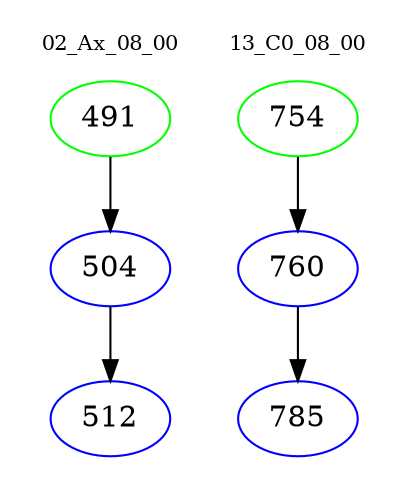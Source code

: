 digraph{
subgraph cluster_0 {
color = white
label = "02_Ax_08_00";
fontsize=10;
T0_491 [label="491", color="green"]
T0_491 -> T0_504 [color="black"]
T0_504 [label="504", color="blue"]
T0_504 -> T0_512 [color="black"]
T0_512 [label="512", color="blue"]
}
subgraph cluster_1 {
color = white
label = "13_C0_08_00";
fontsize=10;
T1_754 [label="754", color="green"]
T1_754 -> T1_760 [color="black"]
T1_760 [label="760", color="blue"]
T1_760 -> T1_785 [color="black"]
T1_785 [label="785", color="blue"]
}
}
